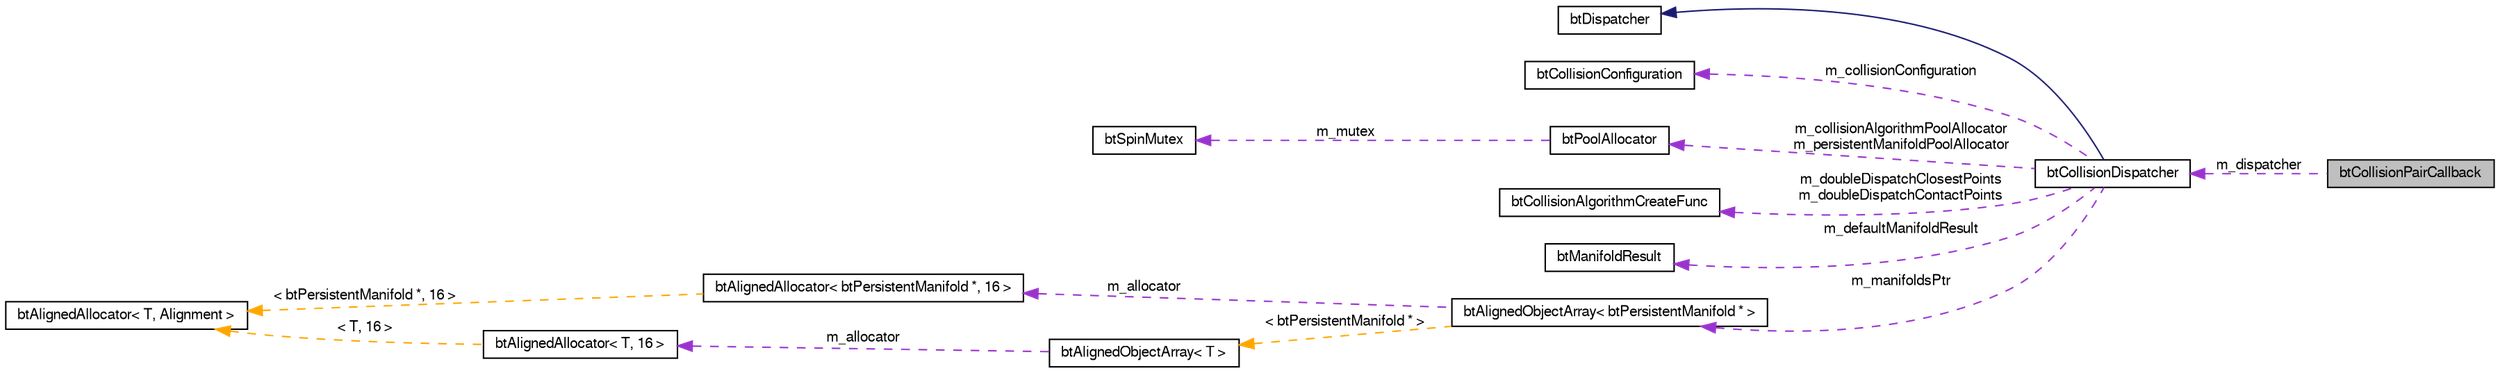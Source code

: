 digraph G
{
  bgcolor="transparent";
  edge [fontname="FreeSans",fontsize=10,labelfontname="FreeSans",labelfontsize=10];
  node [fontname="FreeSans",fontsize=10,shape=record];
  rankdir=LR;
  Node1 [label="btCollisionPairCallback",height=0.2,width=0.4,color="black", fillcolor="grey75", style="filled" fontcolor="black"];
  Node2 -> Node1 [dir=back,color="darkorchid3",fontsize=10,style="dashed",label="m_dispatcher"];
  Node2 [label="btCollisionDispatcher",height=0.2,width=0.4,color="black",URL="$classbt_collision_dispatcher.html"];
  Node3 -> Node2 [dir=back,color="midnightblue",fontsize=10,style="solid"];
  Node3 [label="btDispatcher",height=0.2,width=0.4,color="black",URL="$classbt_dispatcher.html"];
  Node4 -> Node2 [dir=back,color="darkorchid3",fontsize=10,style="dashed",label="m_collisionConfiguration"];
  Node4 [label="btCollisionConfiguration",height=0.2,width=0.4,color="black",URL="$classbt_collision_configuration.html"];
  Node5 -> Node2 [dir=back,color="darkorchid3",fontsize=10,style="dashed",label="m_collisionAlgorithmPoolAllocator\nm_persistentManifoldPoolAllocator"];
  Node5 [label="btPoolAllocator",height=0.2,width=0.4,color="black",URL="$classbt_pool_allocator.html",tooltip="The btPoolAllocator class allows to efficiently allocate a large pool of objects..."];
  Node6 -> Node5 [dir=back,color="darkorchid3",fontsize=10,style="dashed",label="m_mutex"];
  Node6 [label="btSpinMutex",height=0.2,width=0.4,color="black",URL="$classbt_spin_mutex.html"];
  Node7 -> Node2 [dir=back,color="darkorchid3",fontsize=10,style="dashed",label="m_doubleDispatchClosestPoints\nm_doubleDispatchContactPoints"];
  Node7 [label="btCollisionAlgorithmCreateFunc",height=0.2,width=0.4,color="black",URL="$structbt_collision_algorithm_create_func.html",tooltip="Used by the btCollisionDispatcher to register and create instances for btCollisionAlgorithm..."];
  Node8 -> Node2 [dir=back,color="darkorchid3",fontsize=10,style="dashed",label="m_defaultManifoldResult"];
  Node8 [label="btManifoldResult",height=0.2,width=0.4,color="black",URL="$classbt_manifold_result.html",tooltip="btManifoldResult is a helper class to manage contact results."];
  Node9 -> Node2 [dir=back,color="darkorchid3",fontsize=10,style="dashed",label="m_manifoldsPtr"];
  Node9 [label="btAlignedObjectArray\< btPersistentManifold * \>",height=0.2,width=0.4,color="black",URL="$classbt_aligned_object_array.html"];
  Node10 -> Node9 [dir=back,color="darkorchid3",fontsize=10,style="dashed",label="m_allocator"];
  Node10 [label="btAlignedAllocator\< btPersistentManifold *, 16 \>",height=0.2,width=0.4,color="black",URL="$classbt_aligned_allocator.html"];
  Node11 -> Node10 [dir=back,color="orange",fontsize=10,style="dashed",label="\< btPersistentManifold *, 16 \>"];
  Node11 [label="btAlignedAllocator\< T, Alignment \>",height=0.2,width=0.4,color="black",URL="$classbt_aligned_allocator.html"];
  Node12 -> Node9 [dir=back,color="orange",fontsize=10,style="dashed",label="\< btPersistentManifold * \>"];
  Node12 [label="btAlignedObjectArray\< T \>",height=0.2,width=0.4,color="black",URL="$classbt_aligned_object_array.html"];
  Node13 -> Node12 [dir=back,color="darkorchid3",fontsize=10,style="dashed",label="m_allocator"];
  Node13 [label="btAlignedAllocator\< T, 16 \>",height=0.2,width=0.4,color="black",URL="$classbt_aligned_allocator.html"];
  Node11 -> Node13 [dir=back,color="orange",fontsize=10,style="dashed",label="\< T, 16 \>"];
}
